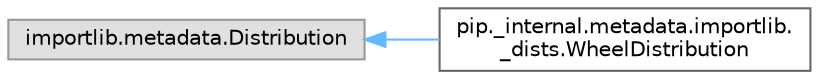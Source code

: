 digraph "Graphical Class Hierarchy"
{
 // LATEX_PDF_SIZE
  bgcolor="transparent";
  edge [fontname=Helvetica,fontsize=10,labelfontname=Helvetica,labelfontsize=10];
  node [fontname=Helvetica,fontsize=10,shape=box,height=0.2,width=0.4];
  rankdir="LR";
  Node0 [id="Node000000",label="importlib.metadata.Distribution",height=0.2,width=0.4,color="grey60", fillcolor="#E0E0E0", style="filled",tooltip=" "];
  Node0 -> Node1 [id="edge3477_Node000000_Node000001",dir="back",color="steelblue1",style="solid",tooltip=" "];
  Node1 [id="Node000001",label="pip._internal.metadata.importlib.\l_dists.WheelDistribution",height=0.2,width=0.4,color="grey40", fillcolor="white", style="filled",URL="$d0/d3e/classpip_1_1__internal_1_1metadata_1_1importlib_1_1__dists_1_1WheelDistribution.html",tooltip=" "];
}
